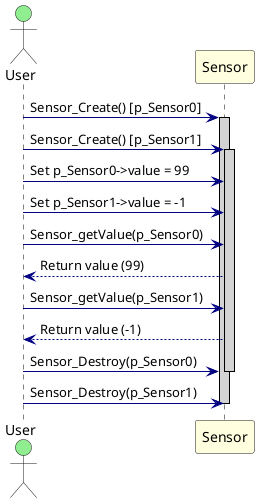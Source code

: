 @startuml SensorHeaderUsage_SequenceDiagram

skinparam sequence {
    ActorBackgroundColor LightGreen
    ParticipantBackgroundColor LightYellow
    LifeLineBorderColor Black
    LifeLineBackgroundColor LightGray
    ArrowColor Navy
}

actor User
participant "Sensor" as Sensor

User -> Sensor : Sensor_Create() [p_Sensor0]
activate Sensor
User -> Sensor : Sensor_Create() [p_Sensor1]
activate Sensor

User -> Sensor : Set p_Sensor0->value = 99
User -> Sensor : Set p_Sensor1->value = -1

User -> Sensor : Sensor_getValue(p_Sensor0)
Sensor --> User : Return value (99)

User -> Sensor : Sensor_getValue(p_Sensor1)
Sensor --> User : Return value (-1)

User -> Sensor : Sensor_Destroy(p_Sensor0)
deactivate Sensor
User -> Sensor : Sensor_Destroy(p_Sensor1)
deactivate Sensor

@enduml
